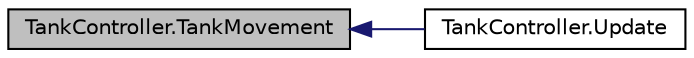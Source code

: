 digraph "TankController.TankMovement"
{
  edge [fontname="Helvetica",fontsize="10",labelfontname="Helvetica",labelfontsize="10"];
  node [fontname="Helvetica",fontsize="10",shape=record];
  rankdir="LR";
  Node25 [label="TankController.TankMovement",height=0.2,width=0.4,color="black", fillcolor="grey75", style="filled", fontcolor="black"];
  Node25 -> Node26 [dir="back",color="midnightblue",fontsize="10",style="solid",fontname="Helvetica"];
  Node26 [label="TankController.Update",height=0.2,width=0.4,color="black", fillcolor="white", style="filled",URL="$class_tank_controller.html#ad5f799f87d9266adb30541e80c762d38",tooltip="Update is called once per frame "];
}
